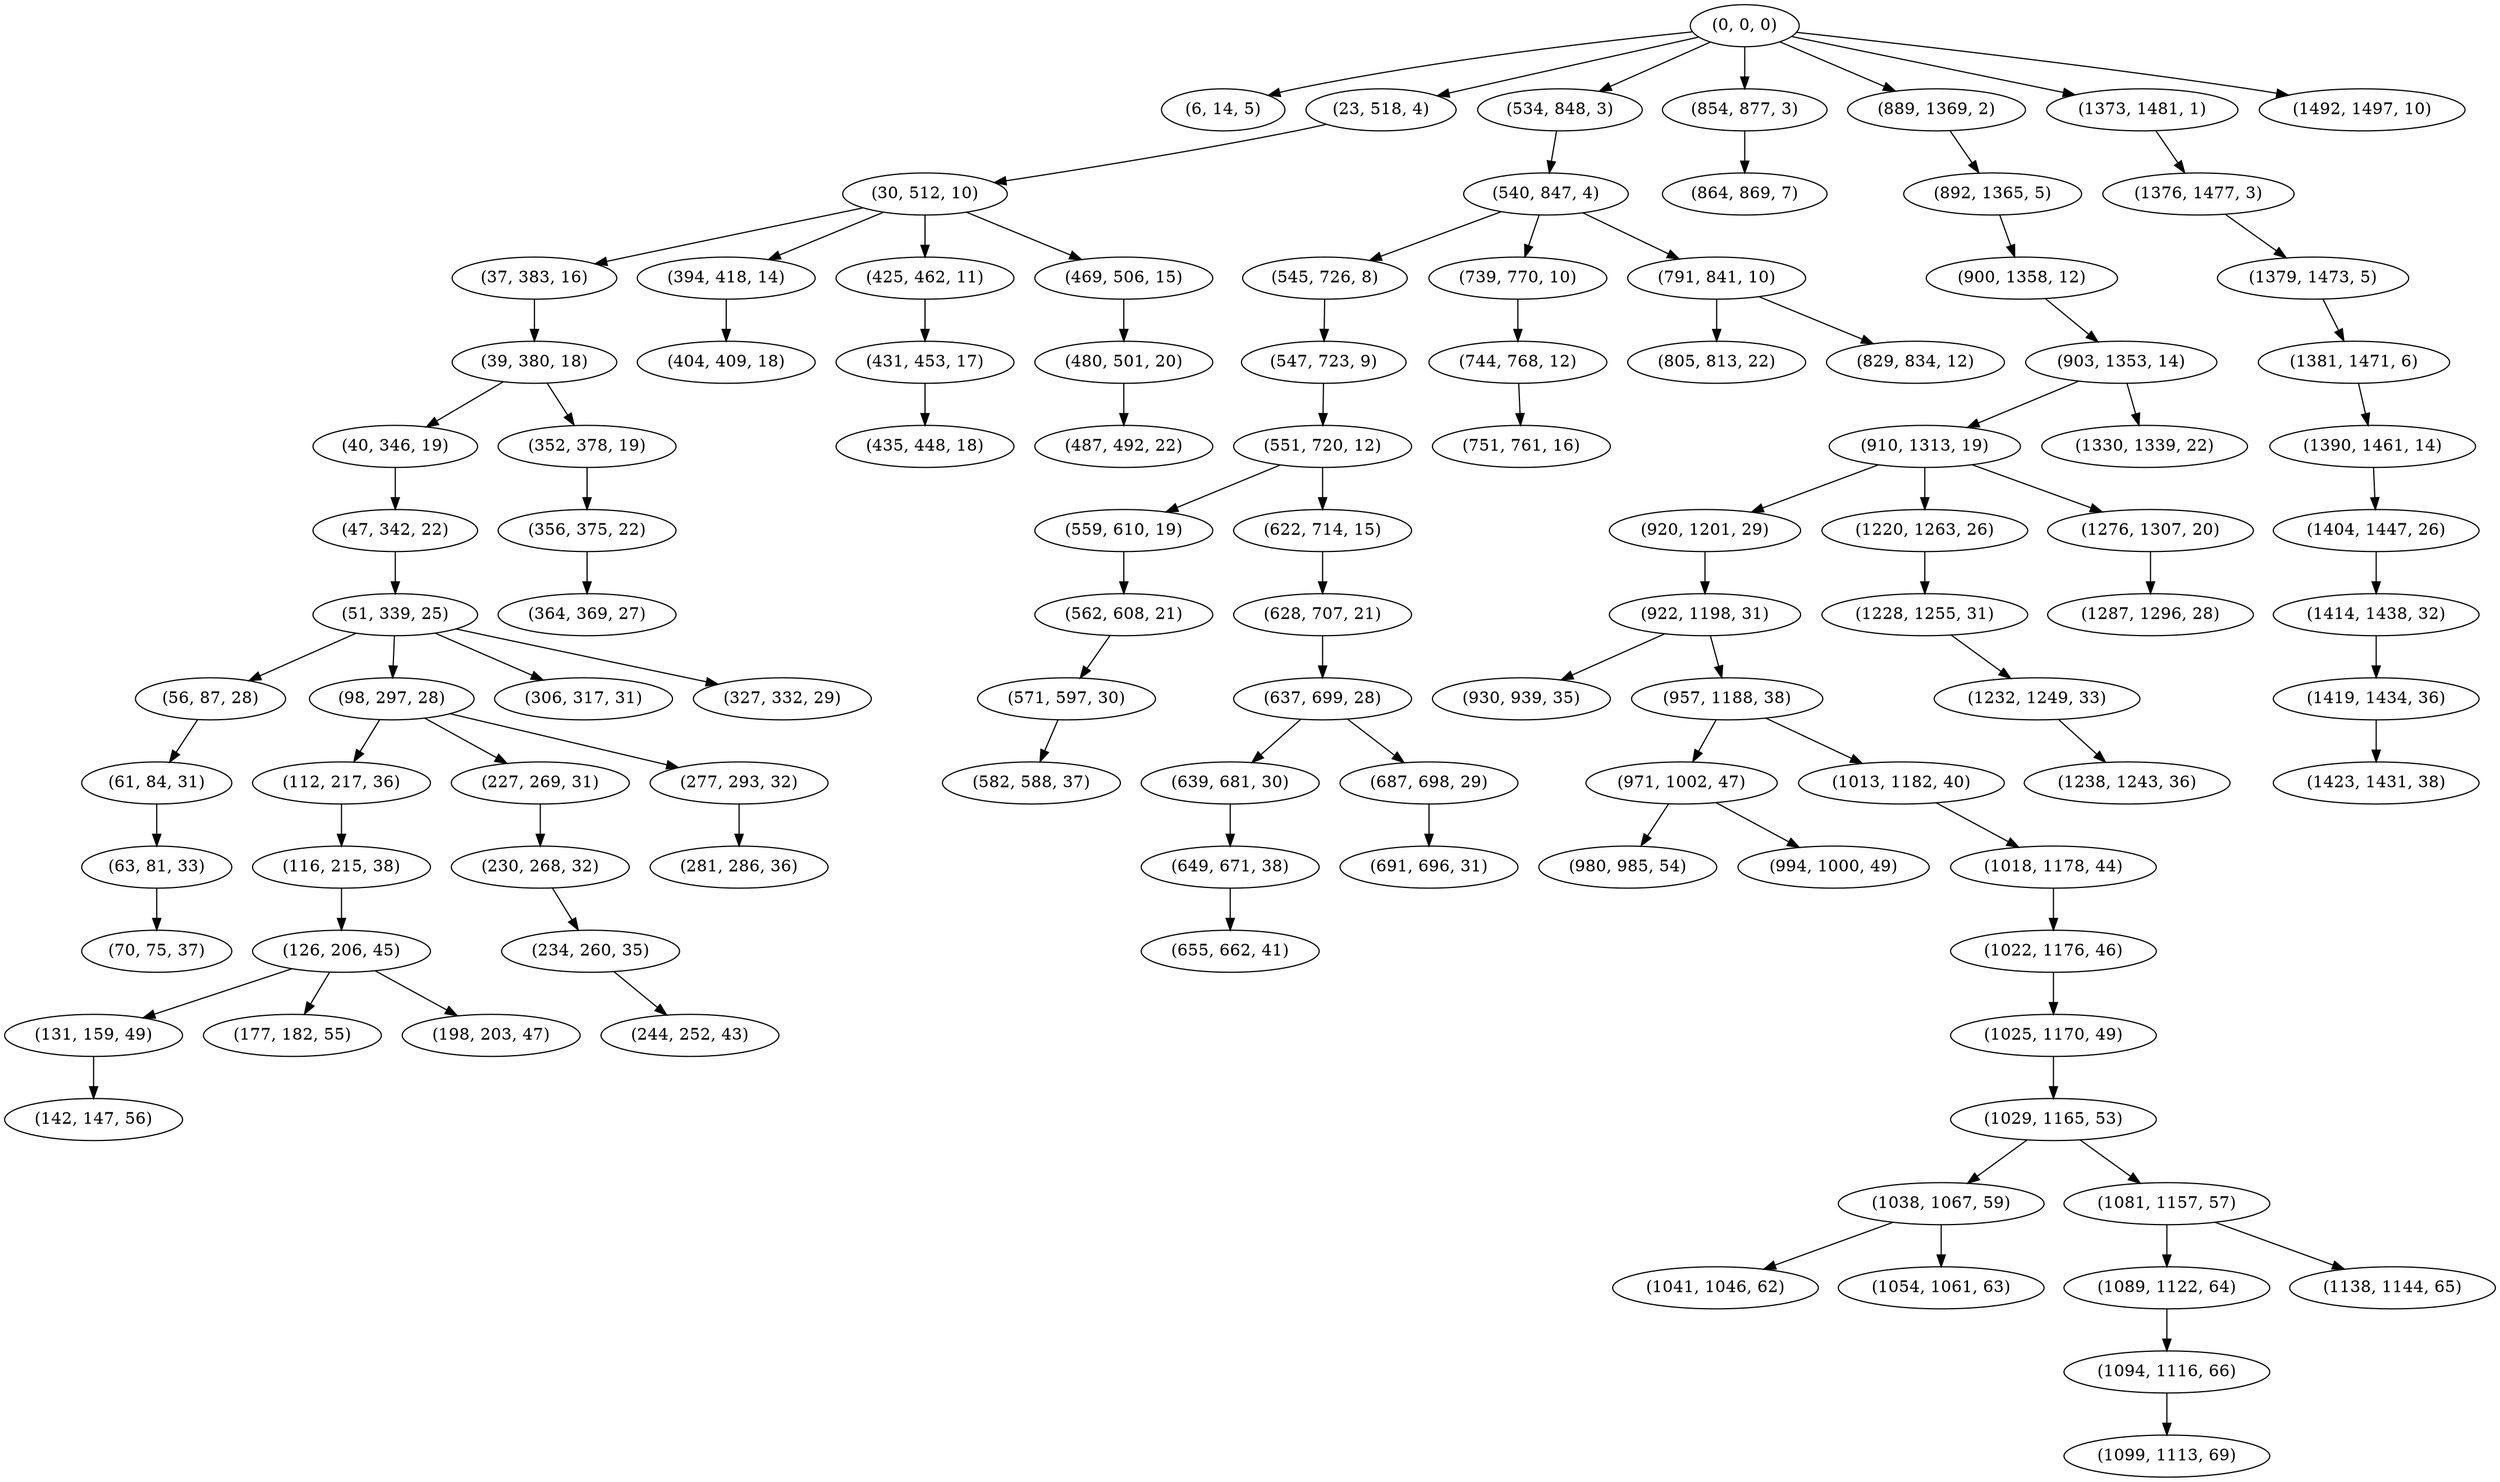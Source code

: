 digraph tree {
    "(0, 0, 0)";
    "(6, 14, 5)";
    "(23, 518, 4)";
    "(30, 512, 10)";
    "(37, 383, 16)";
    "(39, 380, 18)";
    "(40, 346, 19)";
    "(47, 342, 22)";
    "(51, 339, 25)";
    "(56, 87, 28)";
    "(61, 84, 31)";
    "(63, 81, 33)";
    "(70, 75, 37)";
    "(98, 297, 28)";
    "(112, 217, 36)";
    "(116, 215, 38)";
    "(126, 206, 45)";
    "(131, 159, 49)";
    "(142, 147, 56)";
    "(177, 182, 55)";
    "(198, 203, 47)";
    "(227, 269, 31)";
    "(230, 268, 32)";
    "(234, 260, 35)";
    "(244, 252, 43)";
    "(277, 293, 32)";
    "(281, 286, 36)";
    "(306, 317, 31)";
    "(327, 332, 29)";
    "(352, 378, 19)";
    "(356, 375, 22)";
    "(364, 369, 27)";
    "(394, 418, 14)";
    "(404, 409, 18)";
    "(425, 462, 11)";
    "(431, 453, 17)";
    "(435, 448, 18)";
    "(469, 506, 15)";
    "(480, 501, 20)";
    "(487, 492, 22)";
    "(534, 848, 3)";
    "(540, 847, 4)";
    "(545, 726, 8)";
    "(547, 723, 9)";
    "(551, 720, 12)";
    "(559, 610, 19)";
    "(562, 608, 21)";
    "(571, 597, 30)";
    "(582, 588, 37)";
    "(622, 714, 15)";
    "(628, 707, 21)";
    "(637, 699, 28)";
    "(639, 681, 30)";
    "(649, 671, 38)";
    "(655, 662, 41)";
    "(687, 698, 29)";
    "(691, 696, 31)";
    "(739, 770, 10)";
    "(744, 768, 12)";
    "(751, 761, 16)";
    "(791, 841, 10)";
    "(805, 813, 22)";
    "(829, 834, 12)";
    "(854, 877, 3)";
    "(864, 869, 7)";
    "(889, 1369, 2)";
    "(892, 1365, 5)";
    "(900, 1358, 12)";
    "(903, 1353, 14)";
    "(910, 1313, 19)";
    "(920, 1201, 29)";
    "(922, 1198, 31)";
    "(930, 939, 35)";
    "(957, 1188, 38)";
    "(971, 1002, 47)";
    "(980, 985, 54)";
    "(994, 1000, 49)";
    "(1013, 1182, 40)";
    "(1018, 1178, 44)";
    "(1022, 1176, 46)";
    "(1025, 1170, 49)";
    "(1029, 1165, 53)";
    "(1038, 1067, 59)";
    "(1041, 1046, 62)";
    "(1054, 1061, 63)";
    "(1081, 1157, 57)";
    "(1089, 1122, 64)";
    "(1094, 1116, 66)";
    "(1099, 1113, 69)";
    "(1138, 1144, 65)";
    "(1220, 1263, 26)";
    "(1228, 1255, 31)";
    "(1232, 1249, 33)";
    "(1238, 1243, 36)";
    "(1276, 1307, 20)";
    "(1287, 1296, 28)";
    "(1330, 1339, 22)";
    "(1373, 1481, 1)";
    "(1376, 1477, 3)";
    "(1379, 1473, 5)";
    "(1381, 1471, 6)";
    "(1390, 1461, 14)";
    "(1404, 1447, 26)";
    "(1414, 1438, 32)";
    "(1419, 1434, 36)";
    "(1423, 1431, 38)";
    "(1492, 1497, 10)";
    "(0, 0, 0)" -> "(6, 14, 5)";
    "(0, 0, 0)" -> "(23, 518, 4)";
    "(0, 0, 0)" -> "(534, 848, 3)";
    "(0, 0, 0)" -> "(854, 877, 3)";
    "(0, 0, 0)" -> "(889, 1369, 2)";
    "(0, 0, 0)" -> "(1373, 1481, 1)";
    "(0, 0, 0)" -> "(1492, 1497, 10)";
    "(23, 518, 4)" -> "(30, 512, 10)";
    "(30, 512, 10)" -> "(37, 383, 16)";
    "(30, 512, 10)" -> "(394, 418, 14)";
    "(30, 512, 10)" -> "(425, 462, 11)";
    "(30, 512, 10)" -> "(469, 506, 15)";
    "(37, 383, 16)" -> "(39, 380, 18)";
    "(39, 380, 18)" -> "(40, 346, 19)";
    "(39, 380, 18)" -> "(352, 378, 19)";
    "(40, 346, 19)" -> "(47, 342, 22)";
    "(47, 342, 22)" -> "(51, 339, 25)";
    "(51, 339, 25)" -> "(56, 87, 28)";
    "(51, 339, 25)" -> "(98, 297, 28)";
    "(51, 339, 25)" -> "(306, 317, 31)";
    "(51, 339, 25)" -> "(327, 332, 29)";
    "(56, 87, 28)" -> "(61, 84, 31)";
    "(61, 84, 31)" -> "(63, 81, 33)";
    "(63, 81, 33)" -> "(70, 75, 37)";
    "(98, 297, 28)" -> "(112, 217, 36)";
    "(98, 297, 28)" -> "(227, 269, 31)";
    "(98, 297, 28)" -> "(277, 293, 32)";
    "(112, 217, 36)" -> "(116, 215, 38)";
    "(116, 215, 38)" -> "(126, 206, 45)";
    "(126, 206, 45)" -> "(131, 159, 49)";
    "(126, 206, 45)" -> "(177, 182, 55)";
    "(126, 206, 45)" -> "(198, 203, 47)";
    "(131, 159, 49)" -> "(142, 147, 56)";
    "(227, 269, 31)" -> "(230, 268, 32)";
    "(230, 268, 32)" -> "(234, 260, 35)";
    "(234, 260, 35)" -> "(244, 252, 43)";
    "(277, 293, 32)" -> "(281, 286, 36)";
    "(352, 378, 19)" -> "(356, 375, 22)";
    "(356, 375, 22)" -> "(364, 369, 27)";
    "(394, 418, 14)" -> "(404, 409, 18)";
    "(425, 462, 11)" -> "(431, 453, 17)";
    "(431, 453, 17)" -> "(435, 448, 18)";
    "(469, 506, 15)" -> "(480, 501, 20)";
    "(480, 501, 20)" -> "(487, 492, 22)";
    "(534, 848, 3)" -> "(540, 847, 4)";
    "(540, 847, 4)" -> "(545, 726, 8)";
    "(540, 847, 4)" -> "(739, 770, 10)";
    "(540, 847, 4)" -> "(791, 841, 10)";
    "(545, 726, 8)" -> "(547, 723, 9)";
    "(547, 723, 9)" -> "(551, 720, 12)";
    "(551, 720, 12)" -> "(559, 610, 19)";
    "(551, 720, 12)" -> "(622, 714, 15)";
    "(559, 610, 19)" -> "(562, 608, 21)";
    "(562, 608, 21)" -> "(571, 597, 30)";
    "(571, 597, 30)" -> "(582, 588, 37)";
    "(622, 714, 15)" -> "(628, 707, 21)";
    "(628, 707, 21)" -> "(637, 699, 28)";
    "(637, 699, 28)" -> "(639, 681, 30)";
    "(637, 699, 28)" -> "(687, 698, 29)";
    "(639, 681, 30)" -> "(649, 671, 38)";
    "(649, 671, 38)" -> "(655, 662, 41)";
    "(687, 698, 29)" -> "(691, 696, 31)";
    "(739, 770, 10)" -> "(744, 768, 12)";
    "(744, 768, 12)" -> "(751, 761, 16)";
    "(791, 841, 10)" -> "(805, 813, 22)";
    "(791, 841, 10)" -> "(829, 834, 12)";
    "(854, 877, 3)" -> "(864, 869, 7)";
    "(889, 1369, 2)" -> "(892, 1365, 5)";
    "(892, 1365, 5)" -> "(900, 1358, 12)";
    "(900, 1358, 12)" -> "(903, 1353, 14)";
    "(903, 1353, 14)" -> "(910, 1313, 19)";
    "(903, 1353, 14)" -> "(1330, 1339, 22)";
    "(910, 1313, 19)" -> "(920, 1201, 29)";
    "(910, 1313, 19)" -> "(1220, 1263, 26)";
    "(910, 1313, 19)" -> "(1276, 1307, 20)";
    "(920, 1201, 29)" -> "(922, 1198, 31)";
    "(922, 1198, 31)" -> "(930, 939, 35)";
    "(922, 1198, 31)" -> "(957, 1188, 38)";
    "(957, 1188, 38)" -> "(971, 1002, 47)";
    "(957, 1188, 38)" -> "(1013, 1182, 40)";
    "(971, 1002, 47)" -> "(980, 985, 54)";
    "(971, 1002, 47)" -> "(994, 1000, 49)";
    "(1013, 1182, 40)" -> "(1018, 1178, 44)";
    "(1018, 1178, 44)" -> "(1022, 1176, 46)";
    "(1022, 1176, 46)" -> "(1025, 1170, 49)";
    "(1025, 1170, 49)" -> "(1029, 1165, 53)";
    "(1029, 1165, 53)" -> "(1038, 1067, 59)";
    "(1029, 1165, 53)" -> "(1081, 1157, 57)";
    "(1038, 1067, 59)" -> "(1041, 1046, 62)";
    "(1038, 1067, 59)" -> "(1054, 1061, 63)";
    "(1081, 1157, 57)" -> "(1089, 1122, 64)";
    "(1081, 1157, 57)" -> "(1138, 1144, 65)";
    "(1089, 1122, 64)" -> "(1094, 1116, 66)";
    "(1094, 1116, 66)" -> "(1099, 1113, 69)";
    "(1220, 1263, 26)" -> "(1228, 1255, 31)";
    "(1228, 1255, 31)" -> "(1232, 1249, 33)";
    "(1232, 1249, 33)" -> "(1238, 1243, 36)";
    "(1276, 1307, 20)" -> "(1287, 1296, 28)";
    "(1373, 1481, 1)" -> "(1376, 1477, 3)";
    "(1376, 1477, 3)" -> "(1379, 1473, 5)";
    "(1379, 1473, 5)" -> "(1381, 1471, 6)";
    "(1381, 1471, 6)" -> "(1390, 1461, 14)";
    "(1390, 1461, 14)" -> "(1404, 1447, 26)";
    "(1404, 1447, 26)" -> "(1414, 1438, 32)";
    "(1414, 1438, 32)" -> "(1419, 1434, 36)";
    "(1419, 1434, 36)" -> "(1423, 1431, 38)";
}
